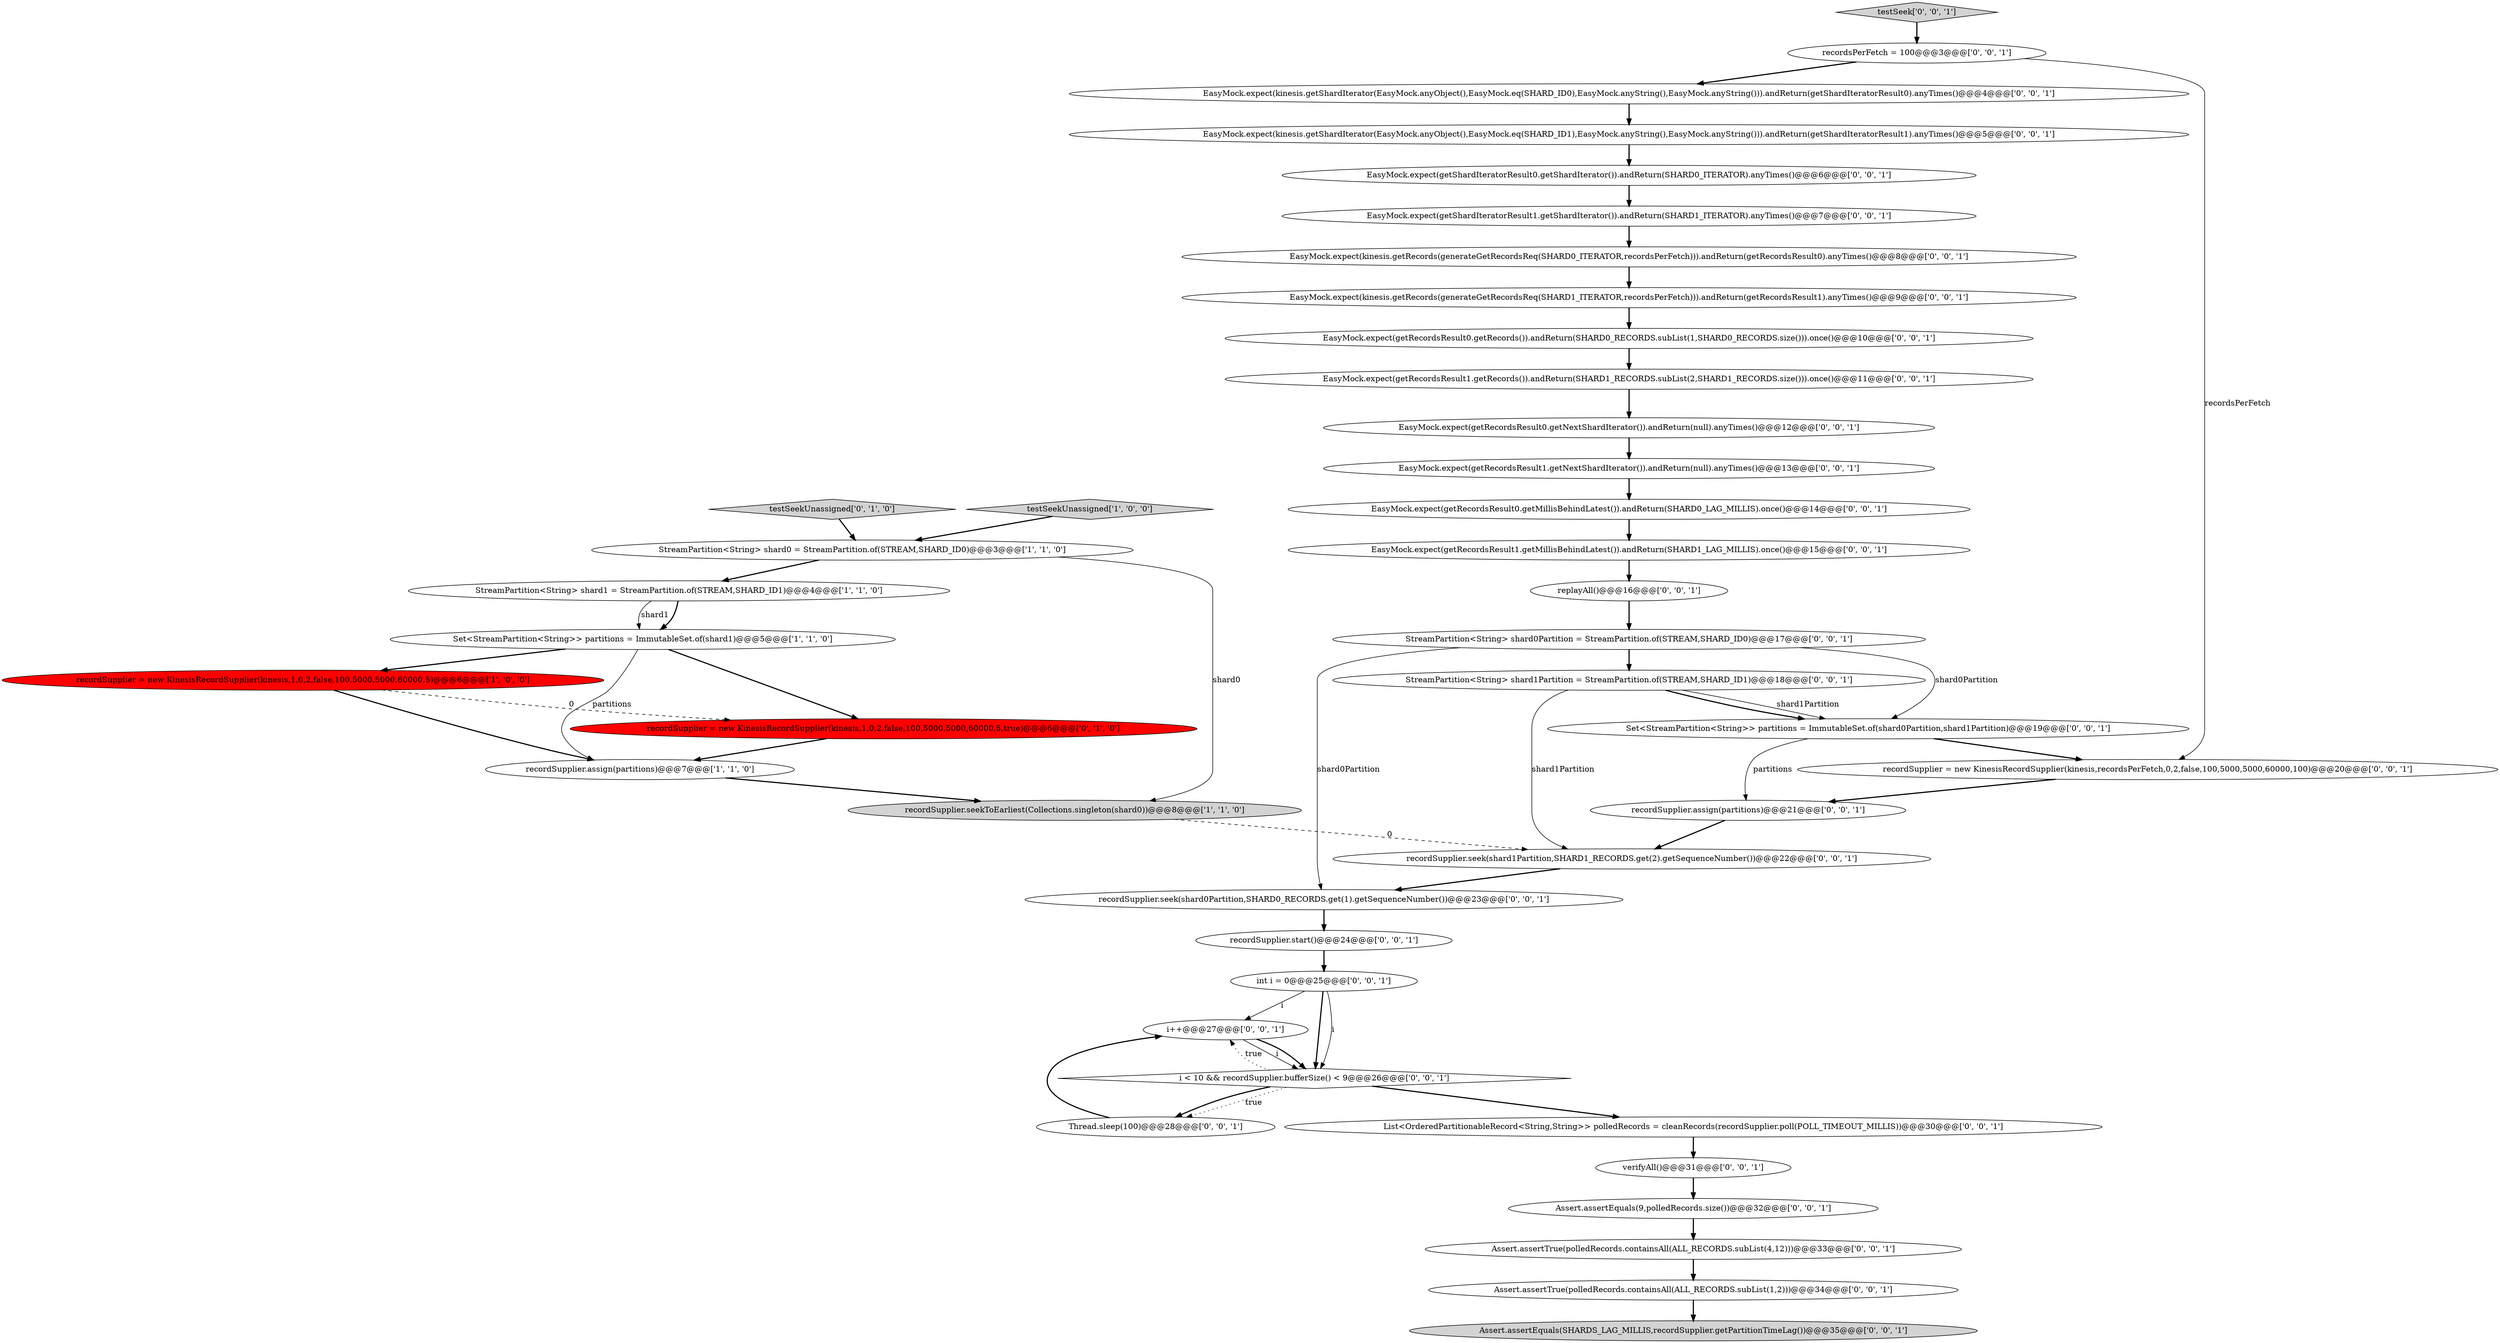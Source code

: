 digraph {
29 [style = filled, label = "EasyMock.expect(kinesis.getShardIterator(EasyMock.anyObject(),EasyMock.eq(SHARD_ID0),EasyMock.anyString(),EasyMock.anyString())).andReturn(getShardIteratorResult0).anyTimes()@@@4@@@['0', '0', '1']", fillcolor = white, shape = ellipse image = "AAA0AAABBB3BBB"];
1 [style = filled, label = "recordSupplier.assign(partitions)@@@7@@@['1', '1', '0']", fillcolor = white, shape = ellipse image = "AAA0AAABBB1BBB"];
17 [style = filled, label = "StreamPartition<String> shard1Partition = StreamPartition.of(STREAM,SHARD_ID1)@@@18@@@['0', '0', '1']", fillcolor = white, shape = ellipse image = "AAA0AAABBB3BBB"];
40 [style = filled, label = "StreamPartition<String> shard0Partition = StreamPartition.of(STREAM,SHARD_ID0)@@@17@@@['0', '0', '1']", fillcolor = white, shape = ellipse image = "AAA0AAABBB3BBB"];
4 [style = filled, label = "StreamPartition<String> shard1 = StreamPartition.of(STREAM,SHARD_ID1)@@@4@@@['1', '1', '0']", fillcolor = white, shape = ellipse image = "AAA0AAABBB1BBB"];
33 [style = filled, label = "EasyMock.expect(getRecordsResult0.getMillisBehindLatest()).andReturn(SHARD0_LAG_MILLIS).once()@@@14@@@['0', '0', '1']", fillcolor = white, shape = ellipse image = "AAA0AAABBB3BBB"];
19 [style = filled, label = "EasyMock.expect(kinesis.getShardIterator(EasyMock.anyObject(),EasyMock.eq(SHARD_ID1),EasyMock.anyString(),EasyMock.anyString())).andReturn(getShardIteratorResult1).anyTimes()@@@5@@@['0', '0', '1']", fillcolor = white, shape = ellipse image = "AAA0AAABBB3BBB"];
0 [style = filled, label = "Set<StreamPartition<String>> partitions = ImmutableSet.of(shard1)@@@5@@@['1', '1', '0']", fillcolor = white, shape = ellipse image = "AAA0AAABBB1BBB"];
8 [style = filled, label = "testSeekUnassigned['0', '1', '0']", fillcolor = lightgray, shape = diamond image = "AAA0AAABBB2BBB"];
13 [style = filled, label = "EasyMock.expect(kinesis.getRecords(generateGetRecordsReq(SHARD1_ITERATOR,recordsPerFetch))).andReturn(getRecordsResult1).anyTimes()@@@9@@@['0', '0', '1']", fillcolor = white, shape = ellipse image = "AAA0AAABBB3BBB"];
7 [style = filled, label = "recordSupplier = new KinesisRecordSupplier(kinesis,1,0,2,false,100,5000,5000,60000,5,true)@@@6@@@['0', '1', '0']", fillcolor = red, shape = ellipse image = "AAA1AAABBB2BBB"];
26 [style = filled, label = "i++@@@27@@@['0', '0', '1']", fillcolor = white, shape = ellipse image = "AAA0AAABBB3BBB"];
32 [style = filled, label = "EasyMock.expect(getRecordsResult0.getNextShardIterator()).andReturn(null).anyTimes()@@@12@@@['0', '0', '1']", fillcolor = white, shape = ellipse image = "AAA0AAABBB3BBB"];
15 [style = filled, label = "EasyMock.expect(kinesis.getRecords(generateGetRecordsReq(SHARD0_ITERATOR,recordsPerFetch))).andReturn(getRecordsResult0).anyTimes()@@@8@@@['0', '0', '1']", fillcolor = white, shape = ellipse image = "AAA0AAABBB3BBB"];
6 [style = filled, label = "recordSupplier.seekToEarliest(Collections.singleton(shard0))@@@8@@@['1', '1', '0']", fillcolor = lightgray, shape = ellipse image = "AAA0AAABBB1BBB"];
9 [style = filled, label = "recordSupplier.assign(partitions)@@@21@@@['0', '0', '1']", fillcolor = white, shape = ellipse image = "AAA0AAABBB3BBB"];
25 [style = filled, label = "Set<StreamPartition<String>> partitions = ImmutableSet.of(shard0Partition,shard1Partition)@@@19@@@['0', '0', '1']", fillcolor = white, shape = ellipse image = "AAA0AAABBB3BBB"];
10 [style = filled, label = "EasyMock.expect(getShardIteratorResult0.getShardIterator()).andReturn(SHARD0_ITERATOR).anyTimes()@@@6@@@['0', '0', '1']", fillcolor = white, shape = ellipse image = "AAA0AAABBB3BBB"];
14 [style = filled, label = "recordSupplier.start()@@@24@@@['0', '0', '1']", fillcolor = white, shape = ellipse image = "AAA0AAABBB3BBB"];
34 [style = filled, label = "Assert.assertTrue(polledRecords.containsAll(ALL_RECORDS.subList(1,2)))@@@34@@@['0', '0', '1']", fillcolor = white, shape = ellipse image = "AAA0AAABBB3BBB"];
27 [style = filled, label = "EasyMock.expect(getRecordsResult0.getRecords()).andReturn(SHARD0_RECORDS.subList(1,SHARD0_RECORDS.size())).once()@@@10@@@['0', '0', '1']", fillcolor = white, shape = ellipse image = "AAA0AAABBB3BBB"];
21 [style = filled, label = "Thread.sleep(100)@@@28@@@['0', '0', '1']", fillcolor = white, shape = ellipse image = "AAA0AAABBB3BBB"];
28 [style = filled, label = "Assert.assertTrue(polledRecords.containsAll(ALL_RECORDS.subList(4,12)))@@@33@@@['0', '0', '1']", fillcolor = white, shape = ellipse image = "AAA0AAABBB3BBB"];
41 [style = filled, label = "testSeek['0', '0', '1']", fillcolor = lightgray, shape = diamond image = "AAA0AAABBB3BBB"];
2 [style = filled, label = "StreamPartition<String> shard0 = StreamPartition.of(STREAM,SHARD_ID0)@@@3@@@['1', '1', '0']", fillcolor = white, shape = ellipse image = "AAA0AAABBB1BBB"];
18 [style = filled, label = "Assert.assertEquals(SHARDS_LAG_MILLIS,recordSupplier.getPartitionTimeLag())@@@35@@@['0', '0', '1']", fillcolor = lightgray, shape = ellipse image = "AAA0AAABBB3BBB"];
3 [style = filled, label = "testSeekUnassigned['1', '0', '0']", fillcolor = lightgray, shape = diamond image = "AAA0AAABBB1BBB"];
23 [style = filled, label = "Assert.assertEquals(9,polledRecords.size())@@@32@@@['0', '0', '1']", fillcolor = white, shape = ellipse image = "AAA0AAABBB3BBB"];
38 [style = filled, label = "EasyMock.expect(getRecordsResult1.getRecords()).andReturn(SHARD1_RECORDS.subList(2,SHARD1_RECORDS.size())).once()@@@11@@@['0', '0', '1']", fillcolor = white, shape = ellipse image = "AAA0AAABBB3BBB"];
20 [style = filled, label = "recordSupplier.seek(shard0Partition,SHARD0_RECORDS.get(1).getSequenceNumber())@@@23@@@['0', '0', '1']", fillcolor = white, shape = ellipse image = "AAA0AAABBB3BBB"];
5 [style = filled, label = "recordSupplier = new KinesisRecordSupplier(kinesis,1,0,2,false,100,5000,5000,60000,5)@@@6@@@['1', '0', '0']", fillcolor = red, shape = ellipse image = "AAA1AAABBB1BBB"];
16 [style = filled, label = "EasyMock.expect(getRecordsResult1.getMillisBehindLatest()).andReturn(SHARD1_LAG_MILLIS).once()@@@15@@@['0', '0', '1']", fillcolor = white, shape = ellipse image = "AAA0AAABBB3BBB"];
12 [style = filled, label = "recordSupplier.seek(shard1Partition,SHARD1_RECORDS.get(2).getSequenceNumber())@@@22@@@['0', '0', '1']", fillcolor = white, shape = ellipse image = "AAA0AAABBB3BBB"];
35 [style = filled, label = "recordsPerFetch = 100@@@3@@@['0', '0', '1']", fillcolor = white, shape = ellipse image = "AAA0AAABBB3BBB"];
36 [style = filled, label = "EasyMock.expect(getRecordsResult1.getNextShardIterator()).andReturn(null).anyTimes()@@@13@@@['0', '0', '1']", fillcolor = white, shape = ellipse image = "AAA0AAABBB3BBB"];
11 [style = filled, label = "List<OrderedPartitionableRecord<String,String>> polledRecords = cleanRecords(recordSupplier.poll(POLL_TIMEOUT_MILLIS))@@@30@@@['0', '0', '1']", fillcolor = white, shape = ellipse image = "AAA0AAABBB3BBB"];
31 [style = filled, label = "recordSupplier = new KinesisRecordSupplier(kinesis,recordsPerFetch,0,2,false,100,5000,5000,60000,100)@@@20@@@['0', '0', '1']", fillcolor = white, shape = ellipse image = "AAA0AAABBB3BBB"];
24 [style = filled, label = "int i = 0@@@25@@@['0', '0', '1']", fillcolor = white, shape = ellipse image = "AAA0AAABBB3BBB"];
39 [style = filled, label = "i < 10 && recordSupplier.bufferSize() < 9@@@26@@@['0', '0', '1']", fillcolor = white, shape = diamond image = "AAA0AAABBB3BBB"];
37 [style = filled, label = "EasyMock.expect(getShardIteratorResult1.getShardIterator()).andReturn(SHARD1_ITERATOR).anyTimes()@@@7@@@['0', '0', '1']", fillcolor = white, shape = ellipse image = "AAA0AAABBB3BBB"];
30 [style = filled, label = "replayAll()@@@16@@@['0', '0', '1']", fillcolor = white, shape = ellipse image = "AAA0AAABBB3BBB"];
22 [style = filled, label = "verifyAll()@@@31@@@['0', '0', '1']", fillcolor = white, shape = ellipse image = "AAA0AAABBB3BBB"];
39->21 [style = dotted, label="true"];
17->25 [style = bold, label=""];
14->24 [style = bold, label=""];
33->16 [style = bold, label=""];
15->13 [style = bold, label=""];
7->1 [style = bold, label=""];
27->38 [style = bold, label=""];
35->29 [style = bold, label=""];
0->1 [style = solid, label="partitions"];
28->34 [style = bold, label=""];
2->6 [style = solid, label="shard0"];
31->9 [style = bold, label=""];
26->39 [style = solid, label="i"];
39->26 [style = dotted, label="true"];
24->26 [style = solid, label="i"];
24->39 [style = bold, label=""];
12->20 [style = bold, label=""];
34->18 [style = bold, label=""];
35->31 [style = solid, label="recordsPerFetch"];
19->10 [style = bold, label=""];
20->14 [style = bold, label=""];
37->15 [style = bold, label=""];
17->12 [style = solid, label="shard1Partition"];
40->25 [style = solid, label="shard0Partition"];
36->33 [style = bold, label=""];
2->4 [style = bold, label=""];
39->11 [style = bold, label=""];
22->23 [style = bold, label=""];
26->39 [style = bold, label=""];
4->0 [style = bold, label=""];
38->32 [style = bold, label=""];
0->7 [style = bold, label=""];
25->31 [style = bold, label=""];
6->12 [style = dashed, label="0"];
23->28 [style = bold, label=""];
5->1 [style = bold, label=""];
39->21 [style = bold, label=""];
21->26 [style = bold, label=""];
25->9 [style = solid, label="partitions"];
1->6 [style = bold, label=""];
13->27 [style = bold, label=""];
29->19 [style = bold, label=""];
3->2 [style = bold, label=""];
8->2 [style = bold, label=""];
40->20 [style = solid, label="shard0Partition"];
4->0 [style = solid, label="shard1"];
16->30 [style = bold, label=""];
17->25 [style = solid, label="shard1Partition"];
40->17 [style = bold, label=""];
11->22 [style = bold, label=""];
32->36 [style = bold, label=""];
30->40 [style = bold, label=""];
9->12 [style = bold, label=""];
5->7 [style = dashed, label="0"];
24->39 [style = solid, label="i"];
0->5 [style = bold, label=""];
10->37 [style = bold, label=""];
41->35 [style = bold, label=""];
}
